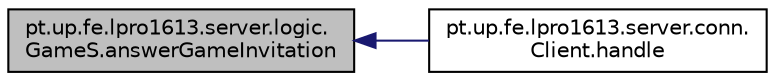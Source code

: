 digraph "pt.up.fe.lpro1613.server.logic.GameS.answerGameInvitation"
{
  edge [fontname="Helvetica",fontsize="10",labelfontname="Helvetica",labelfontsize="10"];
  node [fontname="Helvetica",fontsize="10",shape=record];
  rankdir="LR";
  Node3 [label="pt.up.fe.lpro1613.server.logic.\lGameS.answerGameInvitation",height=0.2,width=0.4,color="black", fillcolor="grey75", style="filled", fontcolor="black"];
  Node3 -> Node4 [dir="back",color="midnightblue",fontsize="10",style="solid"];
  Node4 [label="pt.up.fe.lpro1613.server.conn.\lClient.handle",height=0.2,width=0.4,color="black", fillcolor="white", style="filled",URL="$classpt_1_1up_1_1fe_1_1lpro1613_1_1server_1_1conn_1_1_client.html#a81efbd1e6b06189da5c814ac767a4a98"];
}
